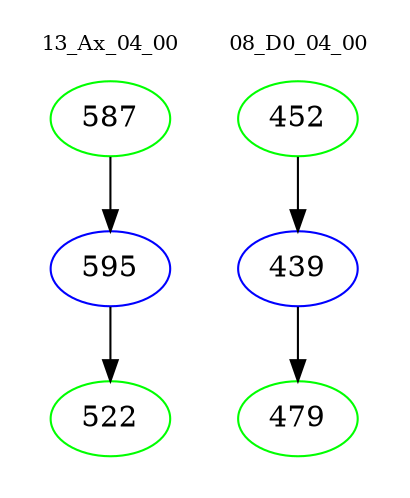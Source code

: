 digraph{
subgraph cluster_0 {
color = white
label = "13_Ax_04_00";
fontsize=10;
T0_587 [label="587", color="green"]
T0_587 -> T0_595 [color="black"]
T0_595 [label="595", color="blue"]
T0_595 -> T0_522 [color="black"]
T0_522 [label="522", color="green"]
}
subgraph cluster_1 {
color = white
label = "08_D0_04_00";
fontsize=10;
T1_452 [label="452", color="green"]
T1_452 -> T1_439 [color="black"]
T1_439 [label="439", color="blue"]
T1_439 -> T1_479 [color="black"]
T1_479 [label="479", color="green"]
}
}
